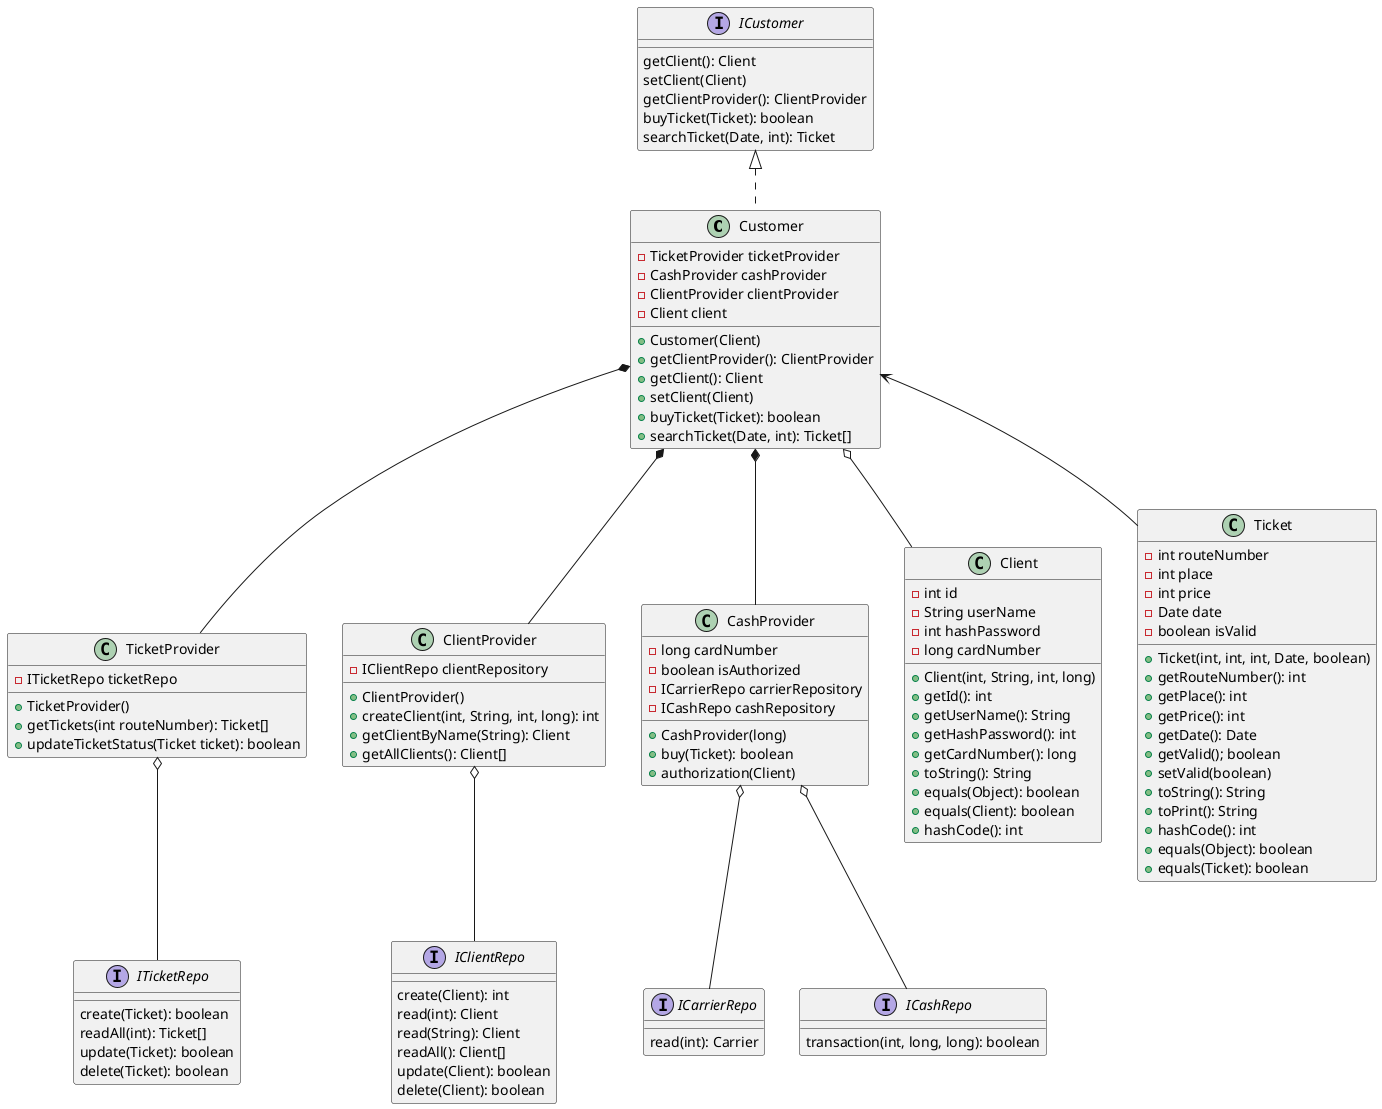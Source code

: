 @startuml
'https://plantuml.com/class-diagram

class Customer implements ICustomer {
    - TicketProvider ticketProvider
    - CashProvider cashProvider
    - ClientProvider clientProvider
    - Client client

    + Customer(Client)
    + getClientProvider(): ClientProvider
    + getClient(): Client
    + setClient(Client)
    + buyTicket(Ticket): boolean
    + searchTicket(Date, int): Ticket[]
}

class TicketProvider {
    - ITicketRepo ticketRepo

    + TicketProvider()
    + getTickets(int routeNumber): Ticket[]
    + updateTicketStatus(Ticket ticket): boolean
}

class ClientProvider {
    - IClientRepo clientRepository

    + ClientProvider()
    + createClient(int, String, int, long): int
    + getClientByName(String): Client
    + getAllClients(): Client[]
}

class CashProvider {
    - long cardNumber
    - boolean isAuthorized
    - ICarrierRepo carrierRepository
    - ICashRepo cashRepository

    + CashProvider(long)
    + buy(Ticket): boolean
    + authorization(Client)
}

class Client {
    - int id
    - String userName
    - int hashPassword
    - long cardNumber

    + Client(int, String, int, long)
    + getId(): int
    + getUserName(): String
    + getHashPassword(): int
    + getCardNumber(): long
    + toString(): String
    + equals(Object): boolean
    + equals(Client): boolean
    + hashCode(): int
}

class Ticket {
    - int routeNumber
    - int place
    - int price
    - Date date
    - boolean isValid

    + Ticket(int, int, int, Date, boolean)
    + getRouteNumber(): int
    + getPlace(): int
    + getPrice(): int
    + getDate(): Date
    + getValid(); boolean
    + setValid(boolean)
    + toString(): String
    + toPrint(): String
    + hashCode(): int
    + equals(Object): boolean
    + equals(Ticket): boolean
}

interface ICustomer {
    getClient(): Client
    setClient(Client)
    getClientProvider(): ClientProvider
    buyTicket(Ticket): boolean
    searchTicket(Date, int): Ticket
}

interface ICarrierRepo {
     read(int): Carrier
}

interface ICashRepo {
    transaction(int, long, long): boolean
}

interface IClientRepo {
    create(Client): int
    read(int): Client
    read(String): Client
    readAll(): Client[]
    update(Client): boolean
    delete(Client): boolean
}

interface ITicketRepo {
    create(Ticket): boolean
    readAll(int): Ticket[]
    update(Ticket): boolean
    delete(Ticket): boolean
}


Customer *-- TicketProvider
Customer *-- CashProvider
Customer *-- ClientProvider
Customer o-- Client
Customer <-- Ticket

TicketProvider o-- ITicketRepo
CashProvider o-- ICashRepo
CashProvider o-- ICarrierRepo
ClientProvider o-- IClientRepo

@enduml